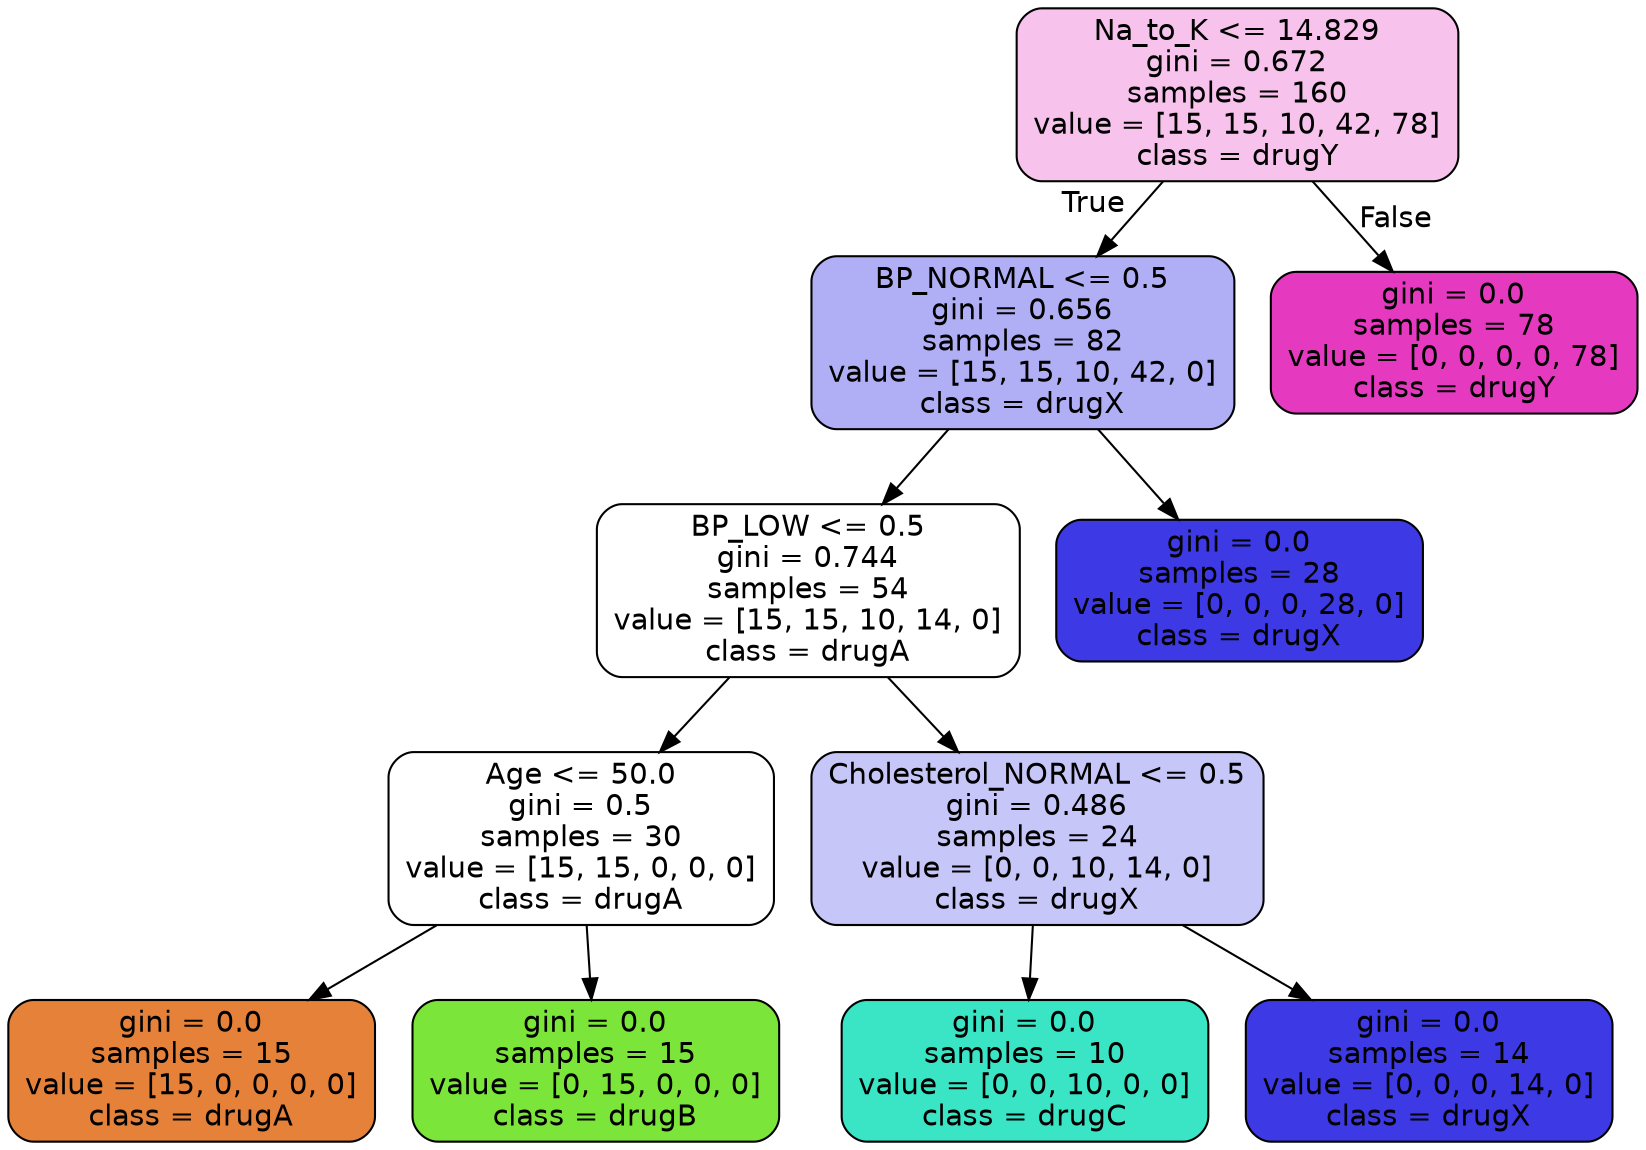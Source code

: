 digraph Tree {
node [shape=box, style="filled, rounded", color="black", fontname="helvetica"] ;
edge [fontname="helvetica"] ;
0 [label="Na_to_K <= 14.829\ngini = 0.672\nsamples = 160\nvalue = [15, 15, 10, 42, 78]\nclass = drugY", fillcolor="#f7c3ec"] ;
1 [label="BP_NORMAL <= 0.5\ngini = 0.656\nsamples = 82\nvalue = [15, 15, 10, 42, 0]\nclass = drugX", fillcolor="#b0aff5"] ;
0 -> 1 [labeldistance=2.5, labelangle=45, headlabel="True"] ;
2 [label="BP_LOW <= 0.5\ngini = 0.744\nsamples = 54\nvalue = [15, 15, 10, 14, 0]\nclass = drugA", fillcolor="#ffffff"] ;
1 -> 2 ;
3 [label="Age <= 50.0\ngini = 0.5\nsamples = 30\nvalue = [15, 15, 0, 0, 0]\nclass = drugA", fillcolor="#ffffff"] ;
2 -> 3 ;
4 [label="gini = 0.0\nsamples = 15\nvalue = [15, 0, 0, 0, 0]\nclass = drugA", fillcolor="#e58139"] ;
3 -> 4 ;
5 [label="gini = 0.0\nsamples = 15\nvalue = [0, 15, 0, 0, 0]\nclass = drugB", fillcolor="#7be539"] ;
3 -> 5 ;
6 [label="Cholesterol_NORMAL <= 0.5\ngini = 0.486\nsamples = 24\nvalue = [0, 0, 10, 14, 0]\nclass = drugX", fillcolor="#c7c6f8"] ;
2 -> 6 ;
7 [label="gini = 0.0\nsamples = 10\nvalue = [0, 0, 10, 0, 0]\nclass = drugC", fillcolor="#39e5c5"] ;
6 -> 7 ;
8 [label="gini = 0.0\nsamples = 14\nvalue = [0, 0, 0, 14, 0]\nclass = drugX", fillcolor="#3c39e5"] ;
6 -> 8 ;
9 [label="gini = 0.0\nsamples = 28\nvalue = [0, 0, 0, 28, 0]\nclass = drugX", fillcolor="#3c39e5"] ;
1 -> 9 ;
10 [label="gini = 0.0\nsamples = 78\nvalue = [0, 0, 0, 0, 78]\nclass = drugY", fillcolor="#e539c0"] ;
0 -> 10 [labeldistance=2.5, labelangle=-45, headlabel="False"] ;
}